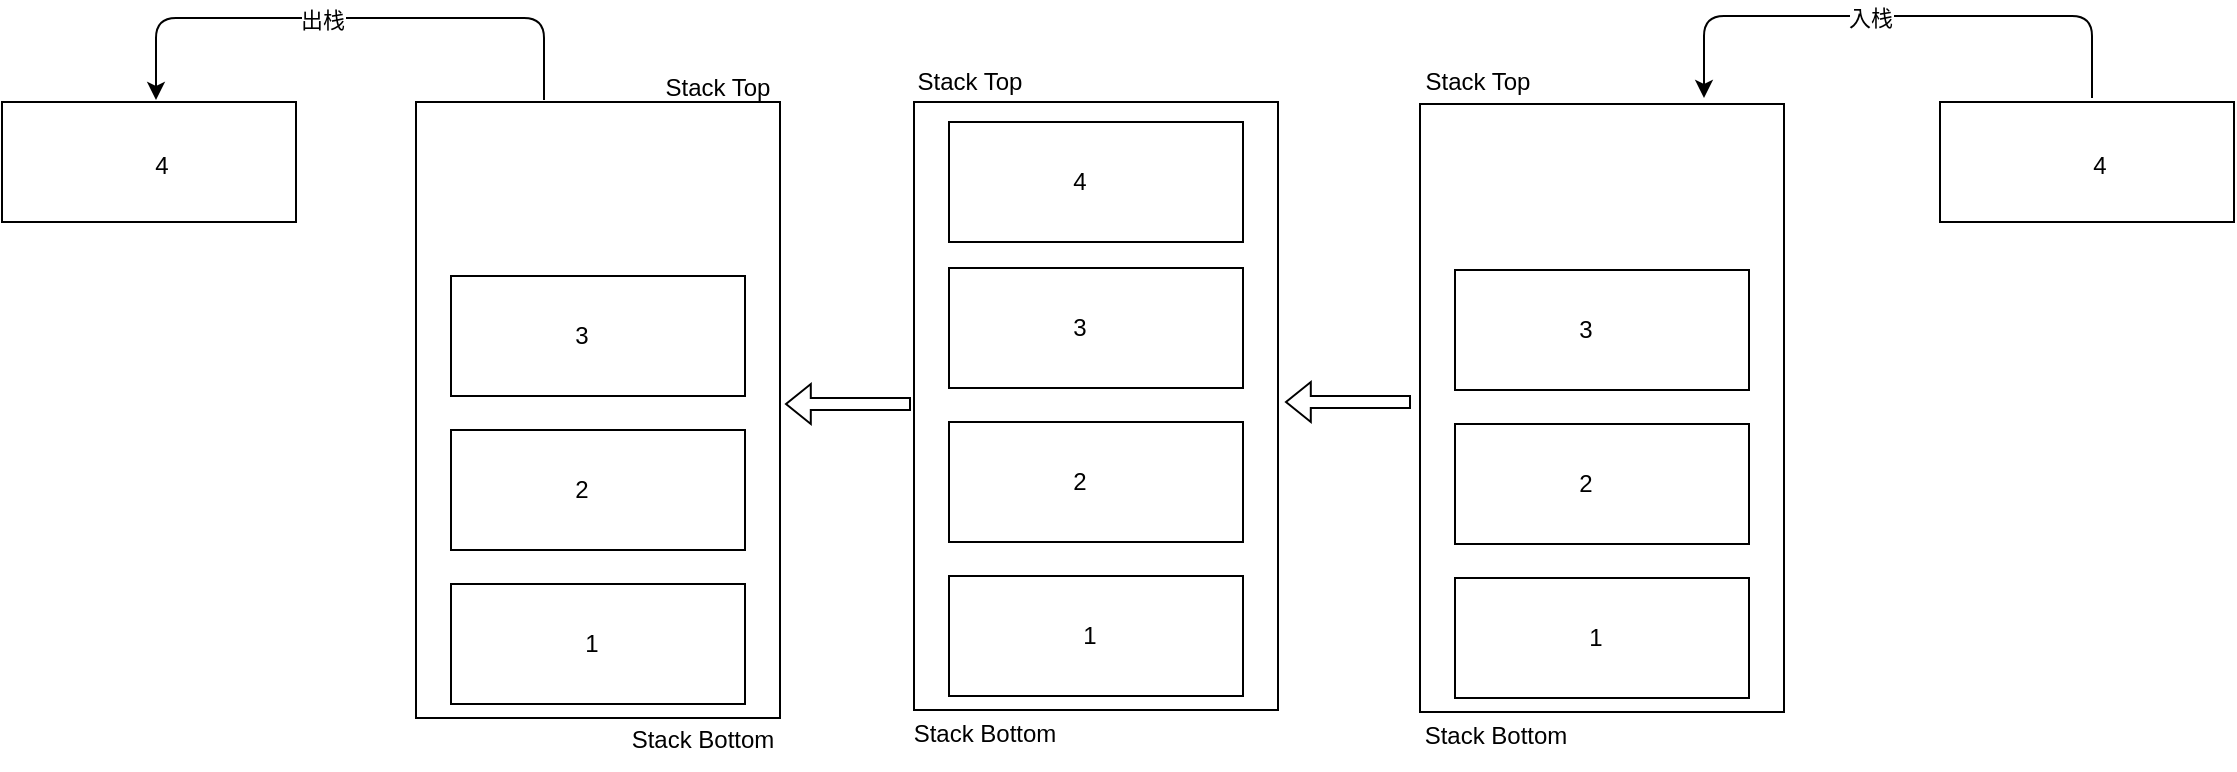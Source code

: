 <mxfile>
    <diagram id="Hf4iz0RIg-_XFYwcUOM6" name="栈内存">
        <mxGraphModel dx="1923" dy="30" grid="0" gridSize="10" guides="1" tooltips="1" connect="1" arrows="1" fold="1" page="0" pageScale="1" pageWidth="827" pageHeight="1169" math="0" shadow="0">
            <root>
                <mxCell id="0"/>
                <mxCell id="1" parent="0"/>
                <mxCell id="5" value="" style="verticalLabelPosition=bottom;verticalAlign=top;html=1;shape=mxgraph.basic.rect;fillColor2=none;strokeWidth=1;size=20;indent=5;" parent="1" vertex="1">
                    <mxGeometry x="-711" y="485" width="182" height="304" as="geometry"/>
                </mxCell>
                <mxCell id="6" value="" style="verticalLabelPosition=bottom;verticalAlign=top;html=1;shape=mxgraph.basic.rect;fillColor2=none;strokeWidth=1;size=20;indent=5;" parent="1" vertex="1">
                    <mxGeometry x="-693.5" y="722" width="147" height="60" as="geometry"/>
                </mxCell>
                <mxCell id="8" value="" style="verticalLabelPosition=bottom;verticalAlign=top;html=1;shape=mxgraph.basic.rect;fillColor2=none;strokeWidth=1;size=20;indent=5;" parent="1" vertex="1">
                    <mxGeometry x="-693.5" y="568" width="147" height="60" as="geometry"/>
                </mxCell>
                <mxCell id="9" value="" style="verticalLabelPosition=bottom;verticalAlign=top;html=1;shape=mxgraph.basic.rect;fillColor2=none;strokeWidth=1;size=20;indent=5;" parent="1" vertex="1">
                    <mxGeometry x="-693.5" y="645" width="147" height="60" as="geometry"/>
                </mxCell>
                <mxCell id="10" value="1" style="text;html=1;strokeColor=none;fillColor=none;align=center;verticalAlign=middle;whiteSpace=wrap;rounded=0;" parent="1" vertex="1">
                    <mxGeometry x="-653" y="737" width="60" height="30" as="geometry"/>
                </mxCell>
                <mxCell id="11" value="2" style="text;html=1;strokeColor=none;fillColor=none;align=center;verticalAlign=middle;whiteSpace=wrap;rounded=0;" parent="1" vertex="1">
                    <mxGeometry x="-658" y="660" width="60" height="30" as="geometry"/>
                </mxCell>
                <mxCell id="12" value="3" style="text;html=1;strokeColor=none;fillColor=none;align=center;verticalAlign=middle;whiteSpace=wrap;rounded=0;" parent="1" vertex="1">
                    <mxGeometry x="-658" y="583" width="60" height="30" as="geometry"/>
                </mxCell>
                <mxCell id="14" value="Stack Top" style="text;html=1;strokeColor=none;fillColor=none;align=center;verticalAlign=middle;whiteSpace=wrap;rounded=0;" parent="1" vertex="1">
                    <mxGeometry x="-733" y="460" width="100" height="30" as="geometry"/>
                </mxCell>
                <mxCell id="15" value="Stack Bottom" style="text;html=1;strokeColor=none;fillColor=none;align=center;verticalAlign=middle;whiteSpace=wrap;rounded=0;" parent="1" vertex="1">
                    <mxGeometry x="-733" y="786" width="115" height="30" as="geometry"/>
                </mxCell>
                <mxCell id="17" value="" style="verticalLabelPosition=bottom;verticalAlign=top;html=1;shape=mxgraph.basic.rect;fillColor2=none;strokeWidth=1;size=20;indent=5;" parent="1" vertex="1">
                    <mxGeometry x="-693.5" y="495" width="147" height="60" as="geometry"/>
                </mxCell>
                <mxCell id="18" value="4" style="text;html=1;strokeColor=none;fillColor=none;align=center;verticalAlign=middle;whiteSpace=wrap;rounded=0;" parent="1" vertex="1">
                    <mxGeometry x="-658" y="510" width="60" height="30" as="geometry"/>
                </mxCell>
                <mxCell id="19" value="" style="verticalLabelPosition=bottom;verticalAlign=top;html=1;shape=mxgraph.basic.rect;fillColor2=none;strokeWidth=1;size=20;indent=5;" parent="1" vertex="1">
                    <mxGeometry x="-458" y="486" width="182" height="304" as="geometry"/>
                </mxCell>
                <mxCell id="20" value="" style="verticalLabelPosition=bottom;verticalAlign=top;html=1;shape=mxgraph.basic.rect;fillColor2=none;strokeWidth=1;size=20;indent=5;" parent="1" vertex="1">
                    <mxGeometry x="-440.5" y="723" width="147" height="60" as="geometry"/>
                </mxCell>
                <mxCell id="21" value="" style="verticalLabelPosition=bottom;verticalAlign=top;html=1;shape=mxgraph.basic.rect;fillColor2=none;strokeWidth=1;size=20;indent=5;" parent="1" vertex="1">
                    <mxGeometry x="-440.5" y="569" width="147" height="60" as="geometry"/>
                </mxCell>
                <mxCell id="22" value="" style="verticalLabelPosition=bottom;verticalAlign=top;html=1;shape=mxgraph.basic.rect;fillColor2=none;strokeWidth=1;size=20;indent=5;" parent="1" vertex="1">
                    <mxGeometry x="-440.5" y="646" width="147" height="60" as="geometry"/>
                </mxCell>
                <mxCell id="23" value="1" style="text;html=1;strokeColor=none;fillColor=none;align=center;verticalAlign=middle;whiteSpace=wrap;rounded=0;" parent="1" vertex="1">
                    <mxGeometry x="-400" y="738" width="60" height="30" as="geometry"/>
                </mxCell>
                <mxCell id="24" value="2" style="text;html=1;strokeColor=none;fillColor=none;align=center;verticalAlign=middle;whiteSpace=wrap;rounded=0;" parent="1" vertex="1">
                    <mxGeometry x="-405" y="661" width="60" height="30" as="geometry"/>
                </mxCell>
                <mxCell id="25" value="3" style="text;html=1;strokeColor=none;fillColor=none;align=center;verticalAlign=middle;whiteSpace=wrap;rounded=0;" parent="1" vertex="1">
                    <mxGeometry x="-405" y="584" width="60" height="30" as="geometry"/>
                </mxCell>
                <mxCell id="26" value="Stack Top" style="text;html=1;strokeColor=none;fillColor=none;align=center;verticalAlign=middle;whiteSpace=wrap;rounded=0;" parent="1" vertex="1">
                    <mxGeometry x="-479" y="460" width="100" height="30" as="geometry"/>
                </mxCell>
                <mxCell id="27" value="" style="verticalLabelPosition=bottom;verticalAlign=top;html=1;shape=mxgraph.basic.rect;fillColor2=none;strokeWidth=1;size=20;indent=5;" parent="1" vertex="1">
                    <mxGeometry x="-198" y="485" width="147" height="60" as="geometry"/>
                </mxCell>
                <mxCell id="28" value="4" style="text;html=1;strokeColor=none;fillColor=none;align=center;verticalAlign=middle;whiteSpace=wrap;rounded=0;" parent="1" vertex="1">
                    <mxGeometry x="-148" y="502" width="60" height="30" as="geometry"/>
                </mxCell>
                <mxCell id="33" value="" style="edgeStyle=segmentEdgeStyle;endArrow=classic;html=1;" parent="1" edge="1">
                    <mxGeometry width="50" height="50" relative="1" as="geometry">
                        <mxPoint x="-122" y="483" as="sourcePoint"/>
                        <mxPoint x="-316" y="483" as="targetPoint"/>
                        <Array as="points">
                            <mxPoint x="-122" y="442"/>
                            <mxPoint x="-316" y="442"/>
                        </Array>
                    </mxGeometry>
                </mxCell>
                <mxCell id="35" value="入栈" style="edgeLabel;html=1;align=center;verticalAlign=middle;resizable=0;points=[];" parent="33" vertex="1" connectable="0">
                    <mxGeometry x="0.104" y="1" relative="1" as="geometry">
                        <mxPoint as="offset"/>
                    </mxGeometry>
                </mxCell>
                <mxCell id="34" value="Stack Bottom" style="text;html=1;strokeColor=none;fillColor=none;align=center;verticalAlign=middle;whiteSpace=wrap;rounded=0;" parent="1" vertex="1">
                    <mxGeometry x="-470" y="787" width="100" height="30" as="geometry"/>
                </mxCell>
                <mxCell id="36" value="" style="shape=singleArrow;direction=west;whiteSpace=wrap;html=1;" parent="1" vertex="1">
                    <mxGeometry x="-525" y="625" width="62" height="20" as="geometry"/>
                </mxCell>
                <mxCell id="37" value="" style="verticalLabelPosition=bottom;verticalAlign=top;html=1;shape=mxgraph.basic.rect;fillColor2=none;strokeWidth=1;size=20;indent=5;" parent="1" vertex="1">
                    <mxGeometry x="-960" y="485" width="182" height="308" as="geometry"/>
                </mxCell>
                <mxCell id="38" value="" style="verticalLabelPosition=bottom;verticalAlign=top;html=1;shape=mxgraph.basic.rect;fillColor2=none;strokeWidth=1;size=20;indent=5;" parent="1" vertex="1">
                    <mxGeometry x="-942.5" y="726" width="147" height="60" as="geometry"/>
                </mxCell>
                <mxCell id="39" value="" style="verticalLabelPosition=bottom;verticalAlign=top;html=1;shape=mxgraph.basic.rect;fillColor2=none;strokeWidth=1;size=20;indent=5;" parent="1" vertex="1">
                    <mxGeometry x="-942.5" y="572" width="147" height="60" as="geometry"/>
                </mxCell>
                <mxCell id="40" value="" style="verticalLabelPosition=bottom;verticalAlign=top;html=1;shape=mxgraph.basic.rect;fillColor2=none;strokeWidth=1;size=20;indent=5;" parent="1" vertex="1">
                    <mxGeometry x="-942.5" y="649" width="147" height="60" as="geometry"/>
                </mxCell>
                <mxCell id="41" value="1" style="text;html=1;strokeColor=none;fillColor=none;align=center;verticalAlign=middle;whiteSpace=wrap;rounded=0;" parent="1" vertex="1">
                    <mxGeometry x="-902" y="741" width="60" height="30" as="geometry"/>
                </mxCell>
                <mxCell id="42" value="2" style="text;html=1;strokeColor=none;fillColor=none;align=center;verticalAlign=middle;whiteSpace=wrap;rounded=0;" parent="1" vertex="1">
                    <mxGeometry x="-907" y="664" width="60" height="30" as="geometry"/>
                </mxCell>
                <mxCell id="43" value="3" style="text;html=1;strokeColor=none;fillColor=none;align=center;verticalAlign=middle;whiteSpace=wrap;rounded=0;" parent="1" vertex="1">
                    <mxGeometry x="-907" y="587" width="60" height="30" as="geometry"/>
                </mxCell>
                <mxCell id="45" value="" style="shape=singleArrow;direction=west;whiteSpace=wrap;html=1;" parent="1" vertex="1">
                    <mxGeometry x="-775" y="626" width="62" height="20" as="geometry"/>
                </mxCell>
                <mxCell id="46" value="" style="verticalLabelPosition=bottom;verticalAlign=top;html=1;shape=mxgraph.basic.rect;fillColor2=none;strokeWidth=1;size=20;indent=5;" parent="1" vertex="1">
                    <mxGeometry x="-1167" y="485" width="147" height="60" as="geometry"/>
                </mxCell>
                <mxCell id="47" value="4" style="text;html=1;strokeColor=none;fillColor=none;align=center;verticalAlign=middle;whiteSpace=wrap;rounded=0;" parent="1" vertex="1">
                    <mxGeometry x="-1117" y="502" width="60" height="30" as="geometry"/>
                </mxCell>
                <mxCell id="48" value="" style="edgeStyle=segmentEdgeStyle;endArrow=classic;html=1;" parent="1" edge="1">
                    <mxGeometry width="50" height="50" relative="1" as="geometry">
                        <mxPoint x="-896" y="484" as="sourcePoint"/>
                        <mxPoint x="-1090" y="484" as="targetPoint"/>
                        <Array as="points">
                            <mxPoint x="-896" y="443"/>
                            <mxPoint x="-1090" y="443"/>
                        </Array>
                    </mxGeometry>
                </mxCell>
                <mxCell id="49" value="出栈" style="edgeLabel;html=1;align=center;verticalAlign=middle;resizable=0;points=[];" parent="48" vertex="1" connectable="0">
                    <mxGeometry x="0.104" y="1" relative="1" as="geometry">
                        <mxPoint as="offset"/>
                    </mxGeometry>
                </mxCell>
                <mxCell id="50" value="Stack Top" style="text;html=1;strokeColor=none;fillColor=none;align=center;verticalAlign=middle;whiteSpace=wrap;rounded=0;" parent="1" vertex="1">
                    <mxGeometry x="-859" y="463" width="100" height="30" as="geometry"/>
                </mxCell>
                <mxCell id="51" value="Stack Bottom" style="text;html=1;strokeColor=none;fillColor=none;align=center;verticalAlign=middle;whiteSpace=wrap;rounded=0;" parent="1" vertex="1">
                    <mxGeometry x="-874" y="789" width="115" height="30" as="geometry"/>
                </mxCell>
            </root>
        </mxGraphModel>
    </diagram>
    <diagram id="ziB9o0nub1usd4Ol5U77" name="V8引擎堆栈">
        <mxGraphModel dx="1123" dy="430" grid="0" gridSize="10" guides="1" tooltips="1" connect="1" arrows="1" fold="1" page="0" pageScale="1" pageWidth="827" pageHeight="1169" math="0" shadow="0">
            <root>
                <mxCell id="NNBqIWamZvWmLMzo8be2-0"/>
                <mxCell id="NNBqIWamZvWmLMzo8be2-1" parent="NNBqIWamZvWmLMzo8be2-0"/>
                <mxCell id="NNBqIWamZvWmLMzo8be2-2" value="" style="rounded=0;whiteSpace=wrap;html=1;" parent="NNBqIWamZvWmLMzo8be2-1" vertex="1">
                    <mxGeometry x="-351" y="12" width="784" height="427" as="geometry"/>
                </mxCell>
                <mxCell id="NNBqIWamZvWmLMzo8be2-3" value="" style="rounded=0;whiteSpace=wrap;html=1;" parent="NNBqIWamZvWmLMzo8be2-1" vertex="1">
                    <mxGeometry x="-341" y="35" width="172" height="395" as="geometry"/>
                </mxCell>
                <mxCell id="NNBqIWamZvWmLMzo8be2-4" value="内存" style="text;html=1;strokeColor=none;fillColor=none;align=center;verticalAlign=middle;whiteSpace=wrap;rounded=0;" parent="NNBqIWamZvWmLMzo8be2-1" vertex="1">
                    <mxGeometry x="37" y="9" width="60" height="30" as="geometry"/>
                </mxCell>
                <mxCell id="NNBqIWamZvWmLMzo8be2-5" value="栈" style="text;html=1;strokeColor=none;fillColor=none;align=center;verticalAlign=middle;whiteSpace=wrap;rounded=0;" parent="NNBqIWamZvWmLMzo8be2-1" vertex="1">
                    <mxGeometry x="-339" y="35" width="60" height="30" as="geometry"/>
                </mxCell>
                <mxCell id="NNBqIWamZvWmLMzo8be2-6" value="" style="rounded=0;whiteSpace=wrap;html=1;" parent="NNBqIWamZvWmLMzo8be2-1" vertex="1">
                    <mxGeometry x="-153" y="31" width="581" height="398" as="geometry"/>
                </mxCell>
                <mxCell id="NNBqIWamZvWmLMzo8be2-7" value="堆" style="text;html=1;strokeColor=none;fillColor=none;align=center;verticalAlign=middle;whiteSpace=wrap;rounded=0;" parent="NNBqIWamZvWmLMzo8be2-1" vertex="1">
                    <mxGeometry x="-167" y="35" width="60" height="30" as="geometry"/>
                </mxCell>
                <mxCell id="NNBqIWamZvWmLMzo8be2-8" value="" style="rounded=0;whiteSpace=wrap;html=1;" parent="NNBqIWamZvWmLMzo8be2-1" vertex="1">
                    <mxGeometry x="-143" y="63" width="261" height="84" as="geometry"/>
                </mxCell>
                <mxCell id="NNBqIWamZvWmLMzo8be2-9" value="代码大对象空间&lt;br&gt;code large object space" style="rounded=0;whiteSpace=wrap;html=1;" parent="NNBqIWamZvWmLMzo8be2-1" vertex="1">
                    <mxGeometry x="147" y="158" width="261" height="84" as="geometry"/>
                </mxCell>
                <mxCell id="NNBqIWamZvWmLMzo8be2-10" value="大对象空间&lt;br&gt;large object space" style="rounded=0;whiteSpace=wrap;html=1;" parent="NNBqIWamZvWmLMzo8be2-1" vertex="1">
                    <mxGeometry x="-141" y="158" width="261" height="84" as="geometry"/>
                </mxCell>
                <mxCell id="NNBqIWamZvWmLMzo8be2-11" value="" style="rounded=0;whiteSpace=wrap;html=1;" parent="NNBqIWamZvWmLMzo8be2-1" vertex="1">
                    <mxGeometry x="145" y="64" width="261" height="84" as="geometry"/>
                </mxCell>
                <mxCell id="NNBqIWamZvWmLMzo8be2-13" value="新生代 new space" style="text;html=1;strokeColor=none;fillColor=none;align=center;verticalAlign=middle;whiteSpace=wrap;rounded=0;" parent="NNBqIWamZvWmLMzo8be2-1" vertex="1">
                    <mxGeometry x="-67" y="66" width="117" height="30" as="geometry"/>
                </mxCell>
                <mxCell id="NNBqIWamZvWmLMzo8be2-14" value="老生代 old space" style="text;html=1;strokeColor=none;fillColor=none;align=center;verticalAlign=middle;whiteSpace=wrap;rounded=0;" parent="NNBqIWamZvWmLMzo8be2-1" vertex="1">
                    <mxGeometry x="207" y="59" width="117" height="30" as="geometry"/>
                </mxCell>
                <mxCell id="NNBqIWamZvWmLMzo8be2-15" value="from空间" style="rounded=0;whiteSpace=wrap;html=1;" parent="NNBqIWamZvWmLMzo8be2-1" vertex="1">
                    <mxGeometry x="-124" y="99" width="95" height="36" as="geometry"/>
                </mxCell>
                <mxCell id="NNBqIWamZvWmLMzo8be2-16" value="to空间" style="rounded=0;whiteSpace=wrap;html=1;" parent="NNBqIWamZvWmLMzo8be2-1" vertex="1">
                    <mxGeometry x="7" y="99" width="95" height="36" as="geometry"/>
                </mxCell>
                <mxCell id="NNBqIWamZvWmLMzo8be2-17" value="指针空间&lt;br&gt;old pointer space" style="rounded=0;whiteSpace=wrap;html=1;" parent="NNBqIWamZvWmLMzo8be2-1" vertex="1">
                    <mxGeometry x="157" y="95" width="106" height="36" as="geometry"/>
                </mxCell>
                <mxCell id="NNBqIWamZvWmLMzo8be2-18" value="数据空间&lt;br&gt;old data space" style="rounded=0;whiteSpace=wrap;html=1;" parent="NNBqIWamZvWmLMzo8be2-1" vertex="1">
                    <mxGeometry x="291" y="95" width="110" height="36" as="geometry"/>
                </mxCell>
                <mxCell id="NNBqIWamZvWmLMzo8be2-19" value="新的大对象空间&lt;br&gt;new large object space" style="rounded=0;whiteSpace=wrap;html=1;" parent="NNBqIWamZvWmLMzo8be2-1" vertex="1">
                    <mxGeometry x="-141" y="253" width="261" height="69" as="geometry"/>
                </mxCell>
                <mxCell id="NNBqIWamZvWmLMzo8be2-20" value="map空间&lt;br&gt;map space" style="rounded=0;whiteSpace=wrap;html=1;" parent="NNBqIWamZvWmLMzo8be2-1" vertex="1">
                    <mxGeometry x="147" y="253" width="261" height="69" as="geometry"/>
                </mxCell>
                <mxCell id="NNBqIWamZvWmLMzo8be2-21" value="运行时代码空间&lt;br&gt;code space" style="rounded=0;whiteSpace=wrap;html=1;" parent="NNBqIWamZvWmLMzo8be2-1" vertex="1">
                    <mxGeometry x="-8" y="343" width="299" height="69" as="geometry"/>
                </mxCell>
            </root>
        </mxGraphModel>
    </diagram>
</mxfile>